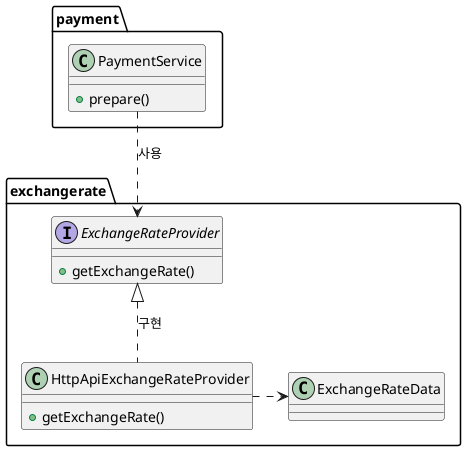 @startuml
package payment {
    class PaymentService {
        + prepare()
    }
}

package exchangerate {
    interface ExchangeRateProvider {
        + getExchangeRate()
    }

    class HttpApiExchangeRateProvider {
        + getExchangeRate()
    }

    class ExchangeRateData {
    }
}

PaymentService ..> ExchangeRateProvider : 사용
ExchangeRateProvider <|.. HttpApiExchangeRateProvider : 구현
HttpApiExchangeRateProvider .r.> ExchangeRateData
@enduml